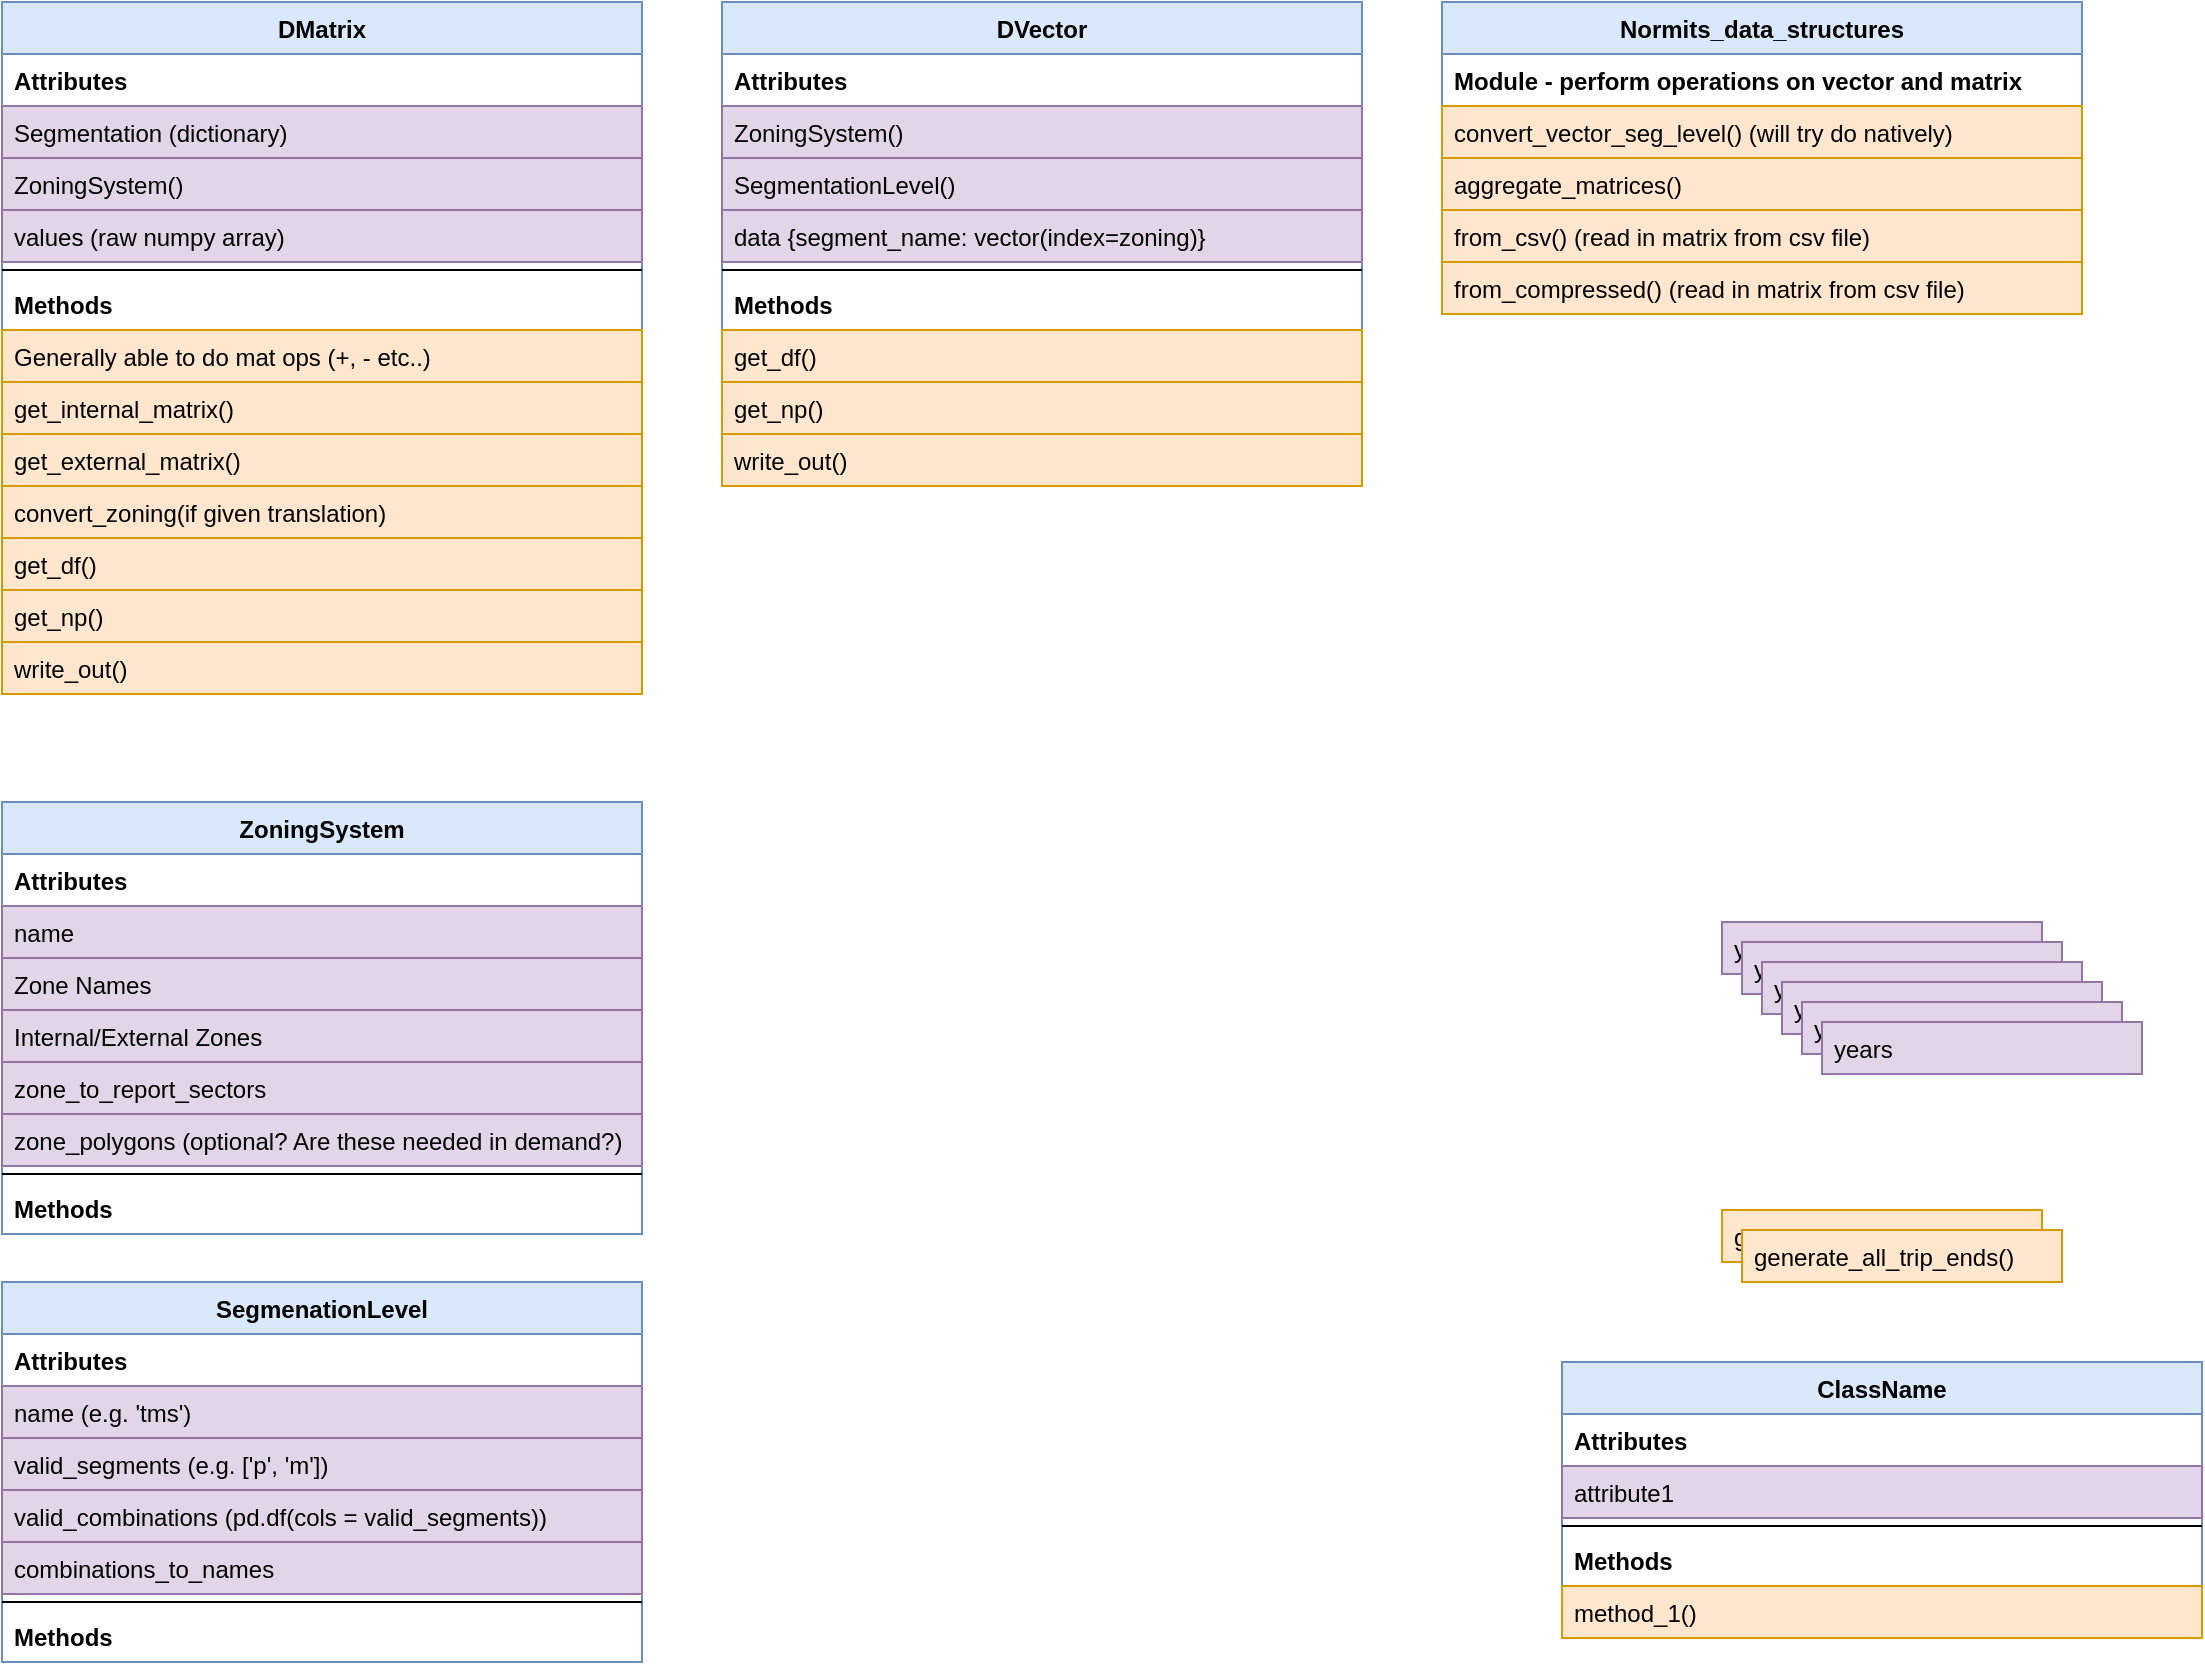 <mxfile version="14.9.6" type="device" pages="3"><diagram id="L_0U2pa3py76Em3ltqrZ" name="Class Structure"><mxGraphModel dx="358" dy="692" grid="1" gridSize="10" guides="1" tooltips="1" connect="1" arrows="1" fold="1" page="1" pageScale="1" pageWidth="827" pageHeight="1169" math="0" shadow="0"><root><mxCell id="0"/><mxCell id="1" parent="0"/><mxCell id="fY_QRwB2MOfDF3nPy9lE-1" value="DMatrix" style="swimlane;fontStyle=1;align=center;verticalAlign=top;childLayout=stackLayout;horizontal=1;startSize=26;horizontalStack=0;resizeParent=1;resizeParentMax=0;resizeLast=0;collapsible=1;marginBottom=0;fillColor=#dae8fc;strokeColor=#6c8ebf;" parent="1" vertex="1"><mxGeometry x="1360" y="80" width="320" height="346" as="geometry"/></mxCell><mxCell id="fY_QRwB2MOfDF3nPy9lE-2" value="Attributes" style="text;strokeColor=none;fillColor=none;align=left;verticalAlign=top;spacingLeft=4;spacingRight=4;overflow=hidden;rotatable=0;points=[[0,0.5],[1,0.5]];portConstraint=eastwest;fontStyle=1" parent="fY_QRwB2MOfDF3nPy9lE-1" vertex="1"><mxGeometry y="26" width="320" height="26" as="geometry"/></mxCell><mxCell id="fY_QRwB2MOfDF3nPy9lE-16" value="Segmentation (dictionary)" style="text;strokeColor=#9673a6;fillColor=#e1d5e7;align=left;verticalAlign=top;spacingLeft=4;spacingRight=4;overflow=hidden;rotatable=0;points=[[0,0.5],[1,0.5]];portConstraint=eastwest;" parent="fY_QRwB2MOfDF3nPy9lE-1" vertex="1"><mxGeometry y="52" width="320" height="26" as="geometry"/></mxCell><mxCell id="fY_QRwB2MOfDF3nPy9lE-10" value="ZoningSystem()" style="text;strokeColor=#9673a6;fillColor=#e1d5e7;align=left;verticalAlign=top;spacingLeft=4;spacingRight=4;overflow=hidden;rotatable=0;points=[[0,0.5],[1,0.5]];portConstraint=eastwest;" parent="fY_QRwB2MOfDF3nPy9lE-1" vertex="1"><mxGeometry y="78" width="320" height="26" as="geometry"/></mxCell><mxCell id="fY_QRwB2MOfDF3nPy9lE-12" value="values (raw numpy array)" style="text;strokeColor=#9673a6;fillColor=#e1d5e7;align=left;verticalAlign=top;spacingLeft=4;spacingRight=4;overflow=hidden;rotatable=0;points=[[0,0.5],[1,0.5]];portConstraint=eastwest;" parent="fY_QRwB2MOfDF3nPy9lE-1" vertex="1"><mxGeometry y="104" width="320" height="26" as="geometry"/></mxCell><mxCell id="fY_QRwB2MOfDF3nPy9lE-3" value="" style="line;strokeWidth=1;fillColor=none;align=left;verticalAlign=middle;spacingTop=-1;spacingLeft=3;spacingRight=3;rotatable=0;labelPosition=right;points=[];portConstraint=eastwest;" parent="fY_QRwB2MOfDF3nPy9lE-1" vertex="1"><mxGeometry y="130" width="320" height="8" as="geometry"/></mxCell><mxCell id="fY_QRwB2MOfDF3nPy9lE-4" value="Methods" style="text;strokeColor=none;fillColor=none;align=left;verticalAlign=top;spacingLeft=4;spacingRight=4;overflow=hidden;rotatable=0;points=[[0,0.5],[1,0.5]];portConstraint=eastwest;fontStyle=1" parent="fY_QRwB2MOfDF3nPy9lE-1" vertex="1"><mxGeometry y="138" width="320" height="26" as="geometry"/></mxCell><mxCell id="fY_QRwB2MOfDF3nPy9lE-26" value="Generally able to do mat ops (+, - etc..)" style="text;strokeColor=#d79b00;fillColor=#ffe6cc;align=left;verticalAlign=top;spacingLeft=4;spacingRight=4;overflow=hidden;rotatable=0;points=[[0,0.5],[1,0.5]];portConstraint=eastwest;" parent="fY_QRwB2MOfDF3nPy9lE-1" vertex="1"><mxGeometry y="164" width="320" height="26" as="geometry"/></mxCell><mxCell id="fY_QRwB2MOfDF3nPy9lE-27" value="get_internal_matrix()" style="text;strokeColor=#d79b00;fillColor=#ffe6cc;align=left;verticalAlign=top;spacingLeft=4;spacingRight=4;overflow=hidden;rotatable=0;points=[[0,0.5],[1,0.5]];portConstraint=eastwest;" parent="fY_QRwB2MOfDF3nPy9lE-1" vertex="1"><mxGeometry y="190" width="320" height="26" as="geometry"/></mxCell><mxCell id="fY_QRwB2MOfDF3nPy9lE-24" value="get_external_matrix()" style="text;strokeColor=#d79b00;fillColor=#ffe6cc;align=left;verticalAlign=top;spacingLeft=4;spacingRight=4;overflow=hidden;rotatable=0;points=[[0,0.5],[1,0.5]];portConstraint=eastwest;" parent="fY_QRwB2MOfDF3nPy9lE-1" vertex="1"><mxGeometry y="216" width="320" height="26" as="geometry"/></mxCell><mxCell id="fY_QRwB2MOfDF3nPy9lE-23" value="convert_zoning(if given translation)" style="text;strokeColor=#d79b00;fillColor=#ffe6cc;align=left;verticalAlign=top;spacingLeft=4;spacingRight=4;overflow=hidden;rotatable=0;points=[[0,0.5],[1,0.5]];portConstraint=eastwest;" parent="fY_QRwB2MOfDF3nPy9lE-1" vertex="1"><mxGeometry y="242" width="320" height="26" as="geometry"/></mxCell><mxCell id="fY_QRwB2MOfDF3nPy9lE-51" value="get_df()" style="text;strokeColor=#d79b00;fillColor=#ffe6cc;align=left;verticalAlign=top;spacingLeft=4;spacingRight=4;overflow=hidden;rotatable=0;points=[[0,0.5],[1,0.5]];portConstraint=eastwest;" parent="fY_QRwB2MOfDF3nPy9lE-1" vertex="1"><mxGeometry y="268" width="320" height="26" as="geometry"/></mxCell><mxCell id="fY_QRwB2MOfDF3nPy9lE-52" value="get_np()" style="text;strokeColor=#d79b00;fillColor=#ffe6cc;align=left;verticalAlign=top;spacingLeft=4;spacingRight=4;overflow=hidden;rotatable=0;points=[[0,0.5],[1,0.5]];portConstraint=eastwest;" parent="fY_QRwB2MOfDF3nPy9lE-1" vertex="1"><mxGeometry y="294" width="320" height="26" as="geometry"/></mxCell><mxCell id="fY_QRwB2MOfDF3nPy9lE-19" value="write_out()" style="text;strokeColor=#d79b00;fillColor=#ffe6cc;align=left;verticalAlign=top;spacingLeft=4;spacingRight=4;overflow=hidden;rotatable=0;points=[[0,0.5],[1,0.5]];portConstraint=eastwest;" parent="fY_QRwB2MOfDF3nPy9lE-1" vertex="1"><mxGeometry y="320" width="320" height="26" as="geometry"/></mxCell><mxCell id="fY_QRwB2MOfDF3nPy9lE-5" value="years" style="text;strokeColor=#9673a6;fillColor=#e1d5e7;align=left;verticalAlign=top;spacingLeft=4;spacingRight=4;overflow=hidden;rotatable=0;points=[[0,0.5],[1,0.5]];portConstraint=eastwest;" parent="1" vertex="1"><mxGeometry x="2220" y="540" width="160" height="26" as="geometry"/></mxCell><mxCell id="fY_QRwB2MOfDF3nPy9lE-6" value="generate_all_trip_ends()" style="text;strokeColor=#d79b00;fillColor=#ffe6cc;align=left;verticalAlign=top;spacingLeft=4;spacingRight=4;overflow=hidden;rotatable=0;points=[[0,0.5],[1,0.5]];portConstraint=eastwest;" parent="1" vertex="1"><mxGeometry x="2220" y="684" width="160" height="26" as="geometry"/></mxCell><mxCell id="fY_QRwB2MOfDF3nPy9lE-17" value="generate_all_trip_ends()" style="text;strokeColor=#d79b00;fillColor=#ffe6cc;align=left;verticalAlign=top;spacingLeft=4;spacingRight=4;overflow=hidden;rotatable=0;points=[[0,0.5],[1,0.5]];portConstraint=eastwest;" parent="1" vertex="1"><mxGeometry x="2230" y="694" width="160" height="26" as="geometry"/></mxCell><mxCell id="fY_QRwB2MOfDF3nPy9lE-28" value="DVector" style="swimlane;fontStyle=1;align=center;verticalAlign=top;childLayout=stackLayout;horizontal=1;startSize=26;horizontalStack=0;resizeParent=1;resizeParentMax=0;resizeLast=0;collapsible=1;marginBottom=0;fillColor=#dae8fc;strokeColor=#6c8ebf;" parent="1" vertex="1"><mxGeometry x="1720" y="80" width="320" height="242" as="geometry"/></mxCell><mxCell id="fY_QRwB2MOfDF3nPy9lE-29" value="Attributes" style="text;strokeColor=none;fillColor=none;align=left;verticalAlign=top;spacingLeft=4;spacingRight=4;overflow=hidden;rotatable=0;points=[[0,0.5],[1,0.5]];portConstraint=eastwest;fontStyle=1" parent="fY_QRwB2MOfDF3nPy9lE-28" vertex="1"><mxGeometry y="26" width="320" height="26" as="geometry"/></mxCell><mxCell id="fY_QRwB2MOfDF3nPy9lE-50" value="ZoningSystem()" style="text;strokeColor=#9673a6;fillColor=#e1d5e7;align=left;verticalAlign=top;spacingLeft=4;spacingRight=4;overflow=hidden;rotatable=0;points=[[0,0.5],[1,0.5]];portConstraint=eastwest;" parent="fY_QRwB2MOfDF3nPy9lE-28" vertex="1"><mxGeometry y="52" width="320" height="26" as="geometry"/></mxCell><mxCell id="fY_QRwB2MOfDF3nPy9lE-7" value="SegmentationLevel()" style="text;strokeColor=#9673a6;fillColor=#e1d5e7;align=left;verticalAlign=top;spacingLeft=4;spacingRight=4;overflow=hidden;rotatable=0;points=[[0,0.5],[1,0.5]];portConstraint=eastwest;" parent="fY_QRwB2MOfDF3nPy9lE-28" vertex="1"><mxGeometry y="78" width="320" height="26" as="geometry"/></mxCell><mxCell id="fY_QRwB2MOfDF3nPy9lE-9" value="data {segment_name: vector(index=zoning)}" style="text;strokeColor=#9673a6;fillColor=#e1d5e7;align=left;verticalAlign=top;spacingLeft=4;spacingRight=4;overflow=hidden;rotatable=0;points=[[0,0.5],[1,0.5]];portConstraint=eastwest;" parent="fY_QRwB2MOfDF3nPy9lE-28" vertex="1"><mxGeometry y="104" width="320" height="26" as="geometry"/></mxCell><mxCell id="fY_QRwB2MOfDF3nPy9lE-35" value="" style="line;strokeWidth=1;fillColor=none;align=left;verticalAlign=middle;spacingTop=-1;spacingLeft=3;spacingRight=3;rotatable=0;labelPosition=right;points=[];portConstraint=eastwest;" parent="fY_QRwB2MOfDF3nPy9lE-28" vertex="1"><mxGeometry y="130" width="320" height="8" as="geometry"/></mxCell><mxCell id="fY_QRwB2MOfDF3nPy9lE-36" value="Methods" style="text;strokeColor=none;fillColor=none;align=left;verticalAlign=top;spacingLeft=4;spacingRight=4;overflow=hidden;rotatable=0;points=[[0,0.5],[1,0.5]];portConstraint=eastwest;fontStyle=1" parent="fY_QRwB2MOfDF3nPy9lE-28" vertex="1"><mxGeometry y="138" width="320" height="26" as="geometry"/></mxCell><mxCell id="fY_QRwB2MOfDF3nPy9lE-21" value="get_df()" style="text;strokeColor=#d79b00;fillColor=#ffe6cc;align=left;verticalAlign=top;spacingLeft=4;spacingRight=4;overflow=hidden;rotatable=0;points=[[0,0.5],[1,0.5]];portConstraint=eastwest;" parent="fY_QRwB2MOfDF3nPy9lE-28" vertex="1"><mxGeometry y="164" width="320" height="26" as="geometry"/></mxCell><mxCell id="fY_QRwB2MOfDF3nPy9lE-22" value="get_np()" style="text;strokeColor=#d79b00;fillColor=#ffe6cc;align=left;verticalAlign=top;spacingLeft=4;spacingRight=4;overflow=hidden;rotatable=0;points=[[0,0.5],[1,0.5]];portConstraint=eastwest;" parent="fY_QRwB2MOfDF3nPy9lE-28" vertex="1"><mxGeometry y="190" width="320" height="26" as="geometry"/></mxCell><mxCell id="fY_QRwB2MOfDF3nPy9lE-20" value="write_out()" style="text;strokeColor=#d79b00;fillColor=#ffe6cc;align=left;verticalAlign=top;spacingLeft=4;spacingRight=4;overflow=hidden;rotatable=0;points=[[0,0.5],[1,0.5]];portConstraint=eastwest;" parent="fY_QRwB2MOfDF3nPy9lE-28" vertex="1"><mxGeometry y="216" width="320" height="26" as="geometry"/></mxCell><mxCell id="fY_QRwB2MOfDF3nPy9lE-41" value="ZoningSystem" style="swimlane;fontStyle=1;align=center;verticalAlign=top;childLayout=stackLayout;horizontal=1;startSize=26;horizontalStack=0;resizeParent=1;resizeParentMax=0;resizeLast=0;collapsible=1;marginBottom=0;fillColor=#dae8fc;strokeColor=#6c8ebf;" parent="1" vertex="1"><mxGeometry x="1360" y="480" width="320" height="216" as="geometry"/></mxCell><mxCell id="fY_QRwB2MOfDF3nPy9lE-42" value="Attributes" style="text;strokeColor=none;fillColor=none;align=left;verticalAlign=top;spacingLeft=4;spacingRight=4;overflow=hidden;rotatable=0;points=[[0,0.5],[1,0.5]];portConstraint=eastwest;fontStyle=1" parent="fY_QRwB2MOfDF3nPy9lE-41" vertex="1"><mxGeometry y="26" width="320" height="26" as="geometry"/></mxCell><mxCell id="fY_QRwB2MOfDF3nPy9lE-43" value="name" style="text;strokeColor=#9673a6;fillColor=#e1d5e7;align=left;verticalAlign=top;spacingLeft=4;spacingRight=4;overflow=hidden;rotatable=0;points=[[0,0.5],[1,0.5]];portConstraint=eastwest;" parent="fY_QRwB2MOfDF3nPy9lE-41" vertex="1"><mxGeometry y="52" width="320" height="26" as="geometry"/></mxCell><mxCell id="fY_QRwB2MOfDF3nPy9lE-44" value="Zone Names" style="text;strokeColor=#9673a6;fillColor=#e1d5e7;align=left;verticalAlign=top;spacingLeft=4;spacingRight=4;overflow=hidden;rotatable=0;points=[[0,0.5],[1,0.5]];portConstraint=eastwest;" parent="fY_QRwB2MOfDF3nPy9lE-41" vertex="1"><mxGeometry y="78" width="320" height="26" as="geometry"/></mxCell><mxCell id="fY_QRwB2MOfDF3nPy9lE-45" value="Internal/External Zones" style="text;strokeColor=#9673a6;fillColor=#e1d5e7;align=left;verticalAlign=top;spacingLeft=4;spacingRight=4;overflow=hidden;rotatable=0;points=[[0,0.5],[1,0.5]];portConstraint=eastwest;" parent="fY_QRwB2MOfDF3nPy9lE-41" vertex="1"><mxGeometry y="104" width="320" height="26" as="geometry"/></mxCell><mxCell id="fY_QRwB2MOfDF3nPy9lE-11" value="zone_to_report_sectors" style="text;strokeColor=#9673a6;fillColor=#e1d5e7;align=left;verticalAlign=top;spacingLeft=4;spacingRight=4;overflow=hidden;rotatable=0;points=[[0,0.5],[1,0.5]];portConstraint=eastwest;" parent="fY_QRwB2MOfDF3nPy9lE-41" vertex="1"><mxGeometry y="130" width="320" height="26" as="geometry"/></mxCell><mxCell id="fY_QRwB2MOfDF3nPy9lE-66" value="zone_polygons (optional? Are these needed in demand?)" style="text;strokeColor=#9673a6;fillColor=#e1d5e7;align=left;verticalAlign=top;spacingLeft=4;spacingRight=4;overflow=hidden;rotatable=0;points=[[0,0.5],[1,0.5]];portConstraint=eastwest;" parent="fY_QRwB2MOfDF3nPy9lE-41" vertex="1"><mxGeometry y="156" width="320" height="26" as="geometry"/></mxCell><mxCell id="fY_QRwB2MOfDF3nPy9lE-46" value="" style="line;strokeWidth=1;fillColor=none;align=left;verticalAlign=middle;spacingTop=-1;spacingLeft=3;spacingRight=3;rotatable=0;labelPosition=right;points=[];portConstraint=eastwest;" parent="fY_QRwB2MOfDF3nPy9lE-41" vertex="1"><mxGeometry y="182" width="320" height="8" as="geometry"/></mxCell><mxCell id="fY_QRwB2MOfDF3nPy9lE-47" value="Methods" style="text;strokeColor=none;fillColor=none;align=left;verticalAlign=top;spacingLeft=4;spacingRight=4;overflow=hidden;rotatable=0;points=[[0,0.5],[1,0.5]];portConstraint=eastwest;fontStyle=1" parent="fY_QRwB2MOfDF3nPy9lE-41" vertex="1"><mxGeometry y="190" width="320" height="26" as="geometry"/></mxCell><mxCell id="fY_QRwB2MOfDF3nPy9lE-53" value="SegmenationLevel" style="swimlane;fontStyle=1;align=center;verticalAlign=top;childLayout=stackLayout;horizontal=1;startSize=26;horizontalStack=0;resizeParent=1;resizeParentMax=0;resizeLast=0;collapsible=1;marginBottom=0;fillColor=#dae8fc;strokeColor=#6c8ebf;" parent="1" vertex="1"><mxGeometry x="1360" y="720" width="320" height="190" as="geometry"/></mxCell><mxCell id="fY_QRwB2MOfDF3nPy9lE-54" value="Attributes" style="text;strokeColor=none;fillColor=none;align=left;verticalAlign=top;spacingLeft=4;spacingRight=4;overflow=hidden;rotatable=0;points=[[0,0.5],[1,0.5]];portConstraint=eastwest;fontStyle=1" parent="fY_QRwB2MOfDF3nPy9lE-53" vertex="1"><mxGeometry y="26" width="320" height="26" as="geometry"/></mxCell><mxCell id="fY_QRwB2MOfDF3nPy9lE-55" value="name (e.g. 'tms')" style="text;strokeColor=#9673a6;fillColor=#e1d5e7;align=left;verticalAlign=top;spacingLeft=4;spacingRight=4;overflow=hidden;rotatable=0;points=[[0,0.5],[1,0.5]];portConstraint=eastwest;" parent="fY_QRwB2MOfDF3nPy9lE-53" vertex="1"><mxGeometry y="52" width="320" height="26" as="geometry"/></mxCell><mxCell id="fY_QRwB2MOfDF3nPy9lE-56" value="valid_segments (e.g. ['p', 'm'])" style="text;strokeColor=#9673a6;fillColor=#e1d5e7;align=left;verticalAlign=top;spacingLeft=4;spacingRight=4;overflow=hidden;rotatable=0;points=[[0,0.5],[1,0.5]];portConstraint=eastwest;" parent="fY_QRwB2MOfDF3nPy9lE-53" vertex="1"><mxGeometry y="78" width="320" height="26" as="geometry"/></mxCell><mxCell id="fY_QRwB2MOfDF3nPy9lE-57" value="valid_combinations (pd.df(cols = valid_segments))" style="text;strokeColor=#9673a6;fillColor=#e1d5e7;align=left;verticalAlign=top;spacingLeft=4;spacingRight=4;overflow=hidden;rotatable=0;points=[[0,0.5],[1,0.5]];portConstraint=eastwest;" parent="fY_QRwB2MOfDF3nPy9lE-53" vertex="1"><mxGeometry y="104" width="320" height="26" as="geometry"/></mxCell><mxCell id="fY_QRwB2MOfDF3nPy9lE-8" value="combinations_to_names" style="text;strokeColor=#9673a6;fillColor=#e1d5e7;align=left;verticalAlign=top;spacingLeft=4;spacingRight=4;overflow=hidden;rotatable=0;points=[[0,0.5],[1,0.5]];portConstraint=eastwest;" parent="fY_QRwB2MOfDF3nPy9lE-53" vertex="1"><mxGeometry y="130" width="320" height="26" as="geometry"/></mxCell><mxCell id="fY_QRwB2MOfDF3nPy9lE-59" value="" style="line;strokeWidth=1;fillColor=none;align=left;verticalAlign=middle;spacingTop=-1;spacingLeft=3;spacingRight=3;rotatable=0;labelPosition=right;points=[];portConstraint=eastwest;" parent="fY_QRwB2MOfDF3nPy9lE-53" vertex="1"><mxGeometry y="156" width="320" height="8" as="geometry"/></mxCell><mxCell id="fY_QRwB2MOfDF3nPy9lE-60" value="Methods" style="text;strokeColor=none;fillColor=none;align=left;verticalAlign=top;spacingLeft=4;spacingRight=4;overflow=hidden;rotatable=0;points=[[0,0.5],[1,0.5]];portConstraint=eastwest;fontStyle=1" parent="fY_QRwB2MOfDF3nPy9lE-53" vertex="1"><mxGeometry y="164" width="320" height="26" as="geometry"/></mxCell><mxCell id="fY_QRwB2MOfDF3nPy9lE-61" value="years" style="text;strokeColor=#9673a6;fillColor=#e1d5e7;align=left;verticalAlign=top;spacingLeft=4;spacingRight=4;overflow=hidden;rotatable=0;points=[[0,0.5],[1,0.5]];portConstraint=eastwest;" parent="1" vertex="1"><mxGeometry x="2230" y="550" width="160" height="26" as="geometry"/></mxCell><mxCell id="fY_QRwB2MOfDF3nPy9lE-62" value="years" style="text;strokeColor=#9673a6;fillColor=#e1d5e7;align=left;verticalAlign=top;spacingLeft=4;spacingRight=4;overflow=hidden;rotatable=0;points=[[0,0.5],[1,0.5]];portConstraint=eastwest;" parent="1" vertex="1"><mxGeometry x="2240" y="560" width="160" height="26" as="geometry"/></mxCell><mxCell id="fY_QRwB2MOfDF3nPy9lE-63" value="years" style="text;strokeColor=#9673a6;fillColor=#e1d5e7;align=left;verticalAlign=top;spacingLeft=4;spacingRight=4;overflow=hidden;rotatable=0;points=[[0,0.5],[1,0.5]];portConstraint=eastwest;" parent="1" vertex="1"><mxGeometry x="2250" y="570" width="160" height="26" as="geometry"/></mxCell><mxCell id="fY_QRwB2MOfDF3nPy9lE-64" value="years" style="text;strokeColor=#9673a6;fillColor=#e1d5e7;align=left;verticalAlign=top;spacingLeft=4;spacingRight=4;overflow=hidden;rotatable=0;points=[[0,0.5],[1,0.5]];portConstraint=eastwest;" parent="1" vertex="1"><mxGeometry x="2260" y="580" width="160" height="26" as="geometry"/></mxCell><mxCell id="fY_QRwB2MOfDF3nPy9lE-65" value="years" style="text;strokeColor=#9673a6;fillColor=#e1d5e7;align=left;verticalAlign=top;spacingLeft=4;spacingRight=4;overflow=hidden;rotatable=0;points=[[0,0.5],[1,0.5]];portConstraint=eastwest;" parent="1" vertex="1"><mxGeometry x="2270" y="590" width="160" height="26" as="geometry"/></mxCell><mxCell id="-Q3G8bR8rW0BImXrxafF-1" value="Normits_data_structures" style="swimlane;fontStyle=1;childLayout=stackLayout;horizontal=1;startSize=26;fillColor=#dae8fc;horizontalStack=0;resizeParent=1;resizeParentMax=0;resizeLast=0;collapsible=1;marginBottom=0;strokeColor=#6c8ebf;" parent="1" vertex="1"><mxGeometry x="2080" y="80" width="320" height="156" as="geometry"/></mxCell><mxCell id="-Q3G8bR8rW0BImXrxafF-2" value="Module - perform operations on vector and matrix" style="text;align=left;verticalAlign=top;spacingLeft=4;spacingRight=4;overflow=hidden;rotatable=0;points=[[0,0.5],[1,0.5]];portConstraint=eastwest;fontStyle=1" parent="-Q3G8bR8rW0BImXrxafF-1" vertex="1"><mxGeometry y="26" width="320" height="26" as="geometry"/></mxCell><mxCell id="-Q3G8bR8rW0BImXrxafF-3" value="convert_vector_seg_level() (will try do natively)" style="text;strokeColor=#d79b00;fillColor=#ffe6cc;align=left;verticalAlign=top;spacingLeft=4;spacingRight=4;overflow=hidden;rotatable=0;points=[[0,0.5],[1,0.5]];portConstraint=eastwest;" parent="-Q3G8bR8rW0BImXrxafF-1" vertex="1"><mxGeometry y="52" width="320" height="26" as="geometry"/></mxCell><mxCell id="-Q3G8bR8rW0BImXrxafF-4" value="aggregate_matrices()" style="text;strokeColor=#d79b00;fillColor=#ffe6cc;align=left;verticalAlign=top;spacingLeft=4;spacingRight=4;overflow=hidden;rotatable=0;points=[[0,0.5],[1,0.5]];portConstraint=eastwest;" parent="-Q3G8bR8rW0BImXrxafF-1" vertex="1"><mxGeometry y="78" width="320" height="26" as="geometry"/></mxCell><mxCell id="fY_QRwB2MOfDF3nPy9lE-18" value="from_csv() (read in matrix from csv file)" style="text;strokeColor=#d79b00;fillColor=#ffe6cc;align=left;verticalAlign=top;spacingLeft=4;spacingRight=4;overflow=hidden;rotatable=0;points=[[0,0.5],[1,0.5]];portConstraint=eastwest;" parent="-Q3G8bR8rW0BImXrxafF-1" vertex="1"><mxGeometry y="104" width="320" height="26" as="geometry"/></mxCell><mxCell id="-Q3G8bR8rW0BImXrxafF-5" value="from_compressed() (read in matrix from csv file)" style="text;strokeColor=#d79b00;fillColor=#ffe6cc;align=left;verticalAlign=top;spacingLeft=4;spacingRight=4;overflow=hidden;rotatable=0;points=[[0,0.5],[1,0.5]];portConstraint=eastwest;" parent="-Q3G8bR8rW0BImXrxafF-1" vertex="1"><mxGeometry y="130" width="320" height="26" as="geometry"/></mxCell><mxCell id="e5g5eJvh916XiP8cVP8a-8" value="ClassName" style="swimlane;fontStyle=1;align=center;verticalAlign=top;childLayout=stackLayout;horizontal=1;startSize=26;horizontalStack=0;resizeParent=1;resizeParentMax=0;resizeLast=0;collapsible=1;marginBottom=0;fillColor=#dae8fc;strokeColor=#6c8ebf;" parent="1" vertex="1"><mxGeometry x="2140" y="760" width="320" height="138" as="geometry"/></mxCell><mxCell id="e5g5eJvh916XiP8cVP8a-9" value="Attributes" style="text;strokeColor=none;fillColor=none;align=left;verticalAlign=top;spacingLeft=4;spacingRight=4;overflow=hidden;rotatable=0;points=[[0,0.5],[1,0.5]];portConstraint=eastwest;fontStyle=1" parent="e5g5eJvh916XiP8cVP8a-8" vertex="1"><mxGeometry y="26" width="320" height="26" as="geometry"/></mxCell><mxCell id="e5g5eJvh916XiP8cVP8a-10" value="attribute1" style="text;strokeColor=#9673a6;fillColor=#e1d5e7;align=left;verticalAlign=top;spacingLeft=4;spacingRight=4;overflow=hidden;rotatable=0;points=[[0,0.5],[1,0.5]];portConstraint=eastwest;" parent="e5g5eJvh916XiP8cVP8a-8" vertex="1"><mxGeometry y="52" width="320" height="26" as="geometry"/></mxCell><mxCell id="e5g5eJvh916XiP8cVP8a-13" value="" style="line;strokeWidth=1;fillColor=none;align=left;verticalAlign=middle;spacingTop=-1;spacingLeft=3;spacingRight=3;rotatable=0;labelPosition=right;points=[];portConstraint=eastwest;" parent="e5g5eJvh916XiP8cVP8a-8" vertex="1"><mxGeometry y="78" width="320" height="8" as="geometry"/></mxCell><mxCell id="e5g5eJvh916XiP8cVP8a-14" value="Methods" style="text;strokeColor=none;fillColor=none;align=left;verticalAlign=top;spacingLeft=4;spacingRight=4;overflow=hidden;rotatable=0;points=[[0,0.5],[1,0.5]];portConstraint=eastwest;fontStyle=1" parent="e5g5eJvh916XiP8cVP8a-8" vertex="1"><mxGeometry y="86" width="320" height="26" as="geometry"/></mxCell><mxCell id="e5g5eJvh916XiP8cVP8a-17" value="method_1()" style="text;strokeColor=#d79b00;fillColor=#ffe6cc;align=left;verticalAlign=top;spacingLeft=4;spacingRight=4;overflow=hidden;rotatable=0;points=[[0,0.5],[1,0.5]];portConstraint=eastwest;" parent="e5g5eJvh916XiP8cVP8a-8" vertex="1"><mxGeometry y="112" width="320" height="26" as="geometry"/></mxCell></root></mxGraphModel></diagram><diagram id="yar_2KTpfPAsXwddSZd7" name="Inheritence"><mxGraphModel dx="1422" dy="830" grid="1" gridSize="10" guides="1" tooltips="1" connect="1" arrows="1" fold="1" page="1" pageScale="1" pageWidth="827" pageHeight="1169" math="0" shadow="0"><root><mxCell id="h6tHeUKRKIGG5-zEhtek-0"/><mxCell id="h6tHeUKRKIGG5-zEhtek-1" parent="h6tHeUKRKIGG5-zEhtek-0"/><mxCell id="lobzpWmTcVuLX-uulL3K-0" value="NorMITs Array" style="rounded=0;whiteSpace=wrap;html=1;" parent="h6tHeUKRKIGG5-zEhtek-1" vertex="1"><mxGeometry x="120" y="400" width="510" height="30" as="geometry"/></mxCell><mxCell id="lobzpWmTcVuLX-uulL3K-1" value="NorMITs Vector" style="rounded=0;whiteSpace=wrap;html=1;" parent="h6tHeUKRKIGG5-zEhtek-1" vertex="1"><mxGeometry x="120" y="360" width="250" height="30" as="geometry"/></mxCell><mxCell id="lobzpWmTcVuLX-uulL3K-2" value="NorMITs Matrix" style="rounded=0;whiteSpace=wrap;html=1;" parent="h6tHeUKRKIGG5-zEhtek-1" vertex="1"><mxGeometry x="380" y="360" width="250" height="30" as="geometry"/></mxCell><mxCell id="lobzpWmTcVuLX-uulL3K-8" value="" style="endArrow=classic;html=1;" parent="h6tHeUKRKIGG5-zEhtek-1" edge="1"><mxGeometry width="50" height="50" relative="1" as="geometry"><mxPoint x="650" y="430" as="sourcePoint"/><mxPoint x="650" y="360" as="targetPoint"/></mxGeometry></mxCell><mxCell id="lobzpWmTcVuLX-uulL3K-9" value="Inherits" style="text;html=1;strokeColor=none;fillColor=none;align=center;verticalAlign=middle;whiteSpace=wrap;rounded=0;" parent="h6tHeUKRKIGG5-zEhtek-1" vertex="1"><mxGeometry x="660" y="380" width="60" height="30" as="geometry"/></mxCell><mxCell id="lobzpWmTcVuLX-uulL3K-17" value="P/A Vectors" style="rounded=0;whiteSpace=wrap;html=1;strokeColor=none;fillColor=none;fontSize=10;" parent="h6tHeUKRKIGG5-zEhtek-1" vertex="1"><mxGeometry x="120" y="290" width="250" height="30" as="geometry"/></mxCell><mxCell id="lobzpWmTcVuLX-uulL3K-19" value="" style="endArrow=none;dashed=1;html=1;fontSize=10;exitX=0.5;exitY=0;exitDx=0;exitDy=0;entryX=0.5;entryY=1;entryDx=0;entryDy=0;" parent="h6tHeUKRKIGG5-zEhtek-1" source="lobzpWmTcVuLX-uulL3K-1" target="lobzpWmTcVuLX-uulL3K-17" edge="1"><mxGeometry width="50" height="50" relative="1" as="geometry"><mxPoint x="410" y="340" as="sourcePoint"/><mxPoint x="460" y="290" as="targetPoint"/></mxGeometry></mxCell><mxCell id="lobzpWmTcVuLX-uulL3K-20" value="PA / OD Matrices" style="rounded=0;whiteSpace=wrap;html=1;strokeColor=none;fillColor=none;fontSize=10;" parent="h6tHeUKRKIGG5-zEhtek-1" vertex="1"><mxGeometry x="380" y="290" width="250" height="30" as="geometry"/></mxCell><mxCell id="lobzpWmTcVuLX-uulL3K-21" value="" style="endArrow=none;dashed=1;html=1;fontSize=10;exitX=0.5;exitY=0;exitDx=0;exitDy=0;entryX=0.5;entryY=1;entryDx=0;entryDy=0;" parent="h6tHeUKRKIGG5-zEhtek-1" edge="1"><mxGeometry width="50" height="50" relative="1" as="geometry"><mxPoint x="504.66" y="360" as="sourcePoint"/><mxPoint x="504.66" y="320" as="targetPoint"/></mxGeometry></mxCell></root></mxGraphModel></diagram><diagram name="(old) Class Structure" id="ro8L4rucvszXfq0d_TsU"><mxGraphModel dx="2249" dy="830" grid="1" gridSize="10" guides="1" tooltips="1" connect="1" arrows="1" fold="1" page="1" pageScale="1" pageWidth="827" pageHeight="1169" math="0" shadow="0"><root><mxCell id="MER2tRHybL5sm-k-57OJ-0"/><mxCell id="MER2tRHybL5sm-k-57OJ-1" parent="MER2tRHybL5sm-k-57OJ-0"/><mxCell id="MER2tRHybL5sm-k-57OJ-2" style="edgeStyle=orthogonalEdgeStyle;rounded=0;orthogonalLoop=1;jettySize=auto;html=1;exitX=1;exitY=0.75;exitDx=0;exitDy=0;" parent="MER2tRHybL5sm-k-57OJ-1" source="MER2tRHybL5sm-k-57OJ-4" target="MER2tRHybL5sm-k-57OJ-10" edge="1"><mxGeometry relative="1" as="geometry"/></mxCell><mxCell id="MER2tRHybL5sm-k-57OJ-3" style="edgeStyle=orthogonalEdgeStyle;rounded=0;orthogonalLoop=1;jettySize=auto;html=1;exitX=1;exitY=0.25;exitDx=0;exitDy=0;" parent="MER2tRHybL5sm-k-57OJ-1" source="MER2tRHybL5sm-k-57OJ-4" target="MER2tRHybL5sm-k-57OJ-67" edge="1"><mxGeometry relative="1" as="geometry"/></mxCell><mxCell id="MER2tRHybL5sm-k-57OJ-4" value="" style="rounded=0;whiteSpace=wrap;html=1;fillColor=none;" parent="MER2tRHybL5sm-k-57OJ-1" vertex="1"><mxGeometry x="-80" y="55" width="980" height="745" as="geometry"/></mxCell><mxCell id="MER2tRHybL5sm-k-57OJ-5" value="" style="rounded=0;whiteSpace=wrap;html=1;" parent="MER2tRHybL5sm-k-57OJ-1" vertex="1"><mxGeometry x="-30" y="115" width="870" height="455" as="geometry"/></mxCell><mxCell id="MER2tRHybL5sm-k-57OJ-6" value="Attributes" style="rounded=1;whiteSpace=wrap;html=1;fillColor=#d5e8d4;strokeColor=#82b366;" parent="MER2tRHybL5sm-k-57OJ-1" vertex="1"><mxGeometry x="260" y="130" width="140" height="30" as="geometry"/></mxCell><mxCell id="MER2tRHybL5sm-k-57OJ-7" style="edgeStyle=orthogonalEdgeStyle;rounded=0;orthogonalLoop=1;jettySize=auto;html=1;exitX=0.75;exitY=1;exitDx=0;exitDy=0;entryX=0.5;entryY=0;entryDx=0;entryDy=0;" parent="MER2tRHybL5sm-k-57OJ-1" source="MER2tRHybL5sm-k-57OJ-26" target="MER2tRHybL5sm-k-57OJ-44" edge="1"><mxGeometry relative="1" as="geometry"/></mxCell><mxCell id="MER2tRHybL5sm-k-57OJ-8" value="" style="group" parent="MER2tRHybL5sm-k-57OJ-1" vertex="1" connectable="0"><mxGeometry x="950" y="530" width="285" height="450" as="geometry"/></mxCell><mxCell id="MER2tRHybL5sm-k-57OJ-9" value="" style="group;fillColor=none;" parent="MER2tRHybL5sm-k-57OJ-8" vertex="1" connectable="0"><mxGeometry x="-12" width="285" height="450" as="geometry"/></mxCell><mxCell id="MER2tRHybL5sm-k-57OJ-10" value="" style="rounded=0;whiteSpace=wrap;html=1;fillColor=none;" parent="MER2tRHybL5sm-k-57OJ-9" vertex="1"><mxGeometry width="285" height="450" as="geometry"/></mxCell><mxCell id="MER2tRHybL5sm-k-57OJ-11" value="NorMITs Matrix&lt;br&gt;numpy ndarray, nmd" style="rounded=1;whiteSpace=wrap;html=1;fillColor=#d5e8d4;strokeColor=#82b366;" parent="MER2tRHybL5sm-k-57OJ-9" vertex="1"><mxGeometry x="72.5" y="10" width="140" height="30" as="geometry"/></mxCell><mxCell id="MER2tRHybL5sm-k-57OJ-12" value="" style="rounded=0;whiteSpace=wrap;html=1;" parent="MER2tRHybL5sm-k-57OJ-9" vertex="1"><mxGeometry x="28.75" y="70" width="210" height="140" as="geometry"/></mxCell><mxCell id="MER2tRHybL5sm-k-57OJ-13" value="Attributes" style="rounded=1;whiteSpace=wrap;html=1;fillColor=#fff2cc;strokeColor=#d6b656;" parent="MER2tRHybL5sm-k-57OJ-9" vertex="1"><mxGeometry x="93.75" y="80" width="70" height="30" as="geometry"/></mxCell><mxCell id="MER2tRHybL5sm-k-57OJ-14" value="" style="rounded=0;whiteSpace=wrap;html=1;" parent="MER2tRHybL5sm-k-57OJ-9" vertex="1"><mxGeometry x="28.75" y="240" width="210" height="140" as="geometry"/></mxCell><mxCell id="MER2tRHybL5sm-k-57OJ-15" value="Methods" style="rounded=1;whiteSpace=wrap;html=1;fillColor=#fff2cc;strokeColor=#d6b656;" parent="MER2tRHybL5sm-k-57OJ-9" vertex="1"><mxGeometry x="88.75" y="250" width="70" height="30" as="geometry"/></mxCell><mxCell id="MER2tRHybL5sm-k-57OJ-16" value="Super" style="rounded=0;whiteSpace=wrap;html=1;fillColor=#dae8fc;strokeColor=#6c8ebf;" parent="MER2tRHybL5sm-k-57OJ-9" vertex="1"><mxGeometry x="96.25" y="120" width="65" height="20" as="geometry"/></mxCell><mxCell id="MER2tRHybL5sm-k-57OJ-17" value="Super" style="rounded=0;whiteSpace=wrap;html=1;fillColor=#dae8fc;strokeColor=#6c8ebf;" parent="MER2tRHybL5sm-k-57OJ-9" vertex="1"><mxGeometry x="91.25" y="290" width="65" height="20" as="geometry"/></mxCell><mxCell id="MER2tRHybL5sm-k-57OJ-18" value="" style="group" parent="MER2tRHybL5sm-k-57OJ-1" vertex="1" connectable="0"><mxGeometry x="20" y="170" width="210" height="200" as="geometry"/></mxCell><mxCell id="MER2tRHybL5sm-k-57OJ-19" value="" style="rounded=0;whiteSpace=wrap;html=1;" parent="MER2tRHybL5sm-k-57OJ-18" vertex="1"><mxGeometry width="210" height="200" as="geometry"/></mxCell><mxCell id="MER2tRHybL5sm-k-57OJ-20" value="Model Zoning" style="rounded=1;whiteSpace=wrap;html=1;fillColor=#fff2cc;strokeColor=#d6b656;" parent="MER2tRHybL5sm-k-57OJ-18" vertex="1"><mxGeometry x="65" y="13.571" width="80" height="54.286" as="geometry"/></mxCell><mxCell id="MER2tRHybL5sm-k-57OJ-21" value="internal / external zones" style="rounded=0;whiteSpace=wrap;html=1;fillColor=#dae8fc;strokeColor=#6c8ebf;" parent="MER2tRHybL5sm-k-57OJ-18" vertex="1"><mxGeometry x="10" y="95" width="70" height="45" as="geometry"/></mxCell><mxCell id="MER2tRHybL5sm-k-57OJ-22" value="zone names" style="rounded=0;whiteSpace=wrap;html=1;fillColor=#dae8fc;strokeColor=#6c8ebf;" parent="MER2tRHybL5sm-k-57OJ-18" vertex="1"><mxGeometry x="90" y="95" width="40" height="45" as="geometry"/></mxCell><mxCell id="MER2tRHybL5sm-k-57OJ-23" value="zone polygons" style="rounded=0;whiteSpace=wrap;html=1;fillColor=#dae8fc;strokeColor=#6c8ebf;" parent="MER2tRHybL5sm-k-57OJ-18" vertex="1"><mxGeometry x="140" y="95" width="60" height="45" as="geometry"/></mxCell><mxCell id="MER2tRHybL5sm-k-57OJ-24" value="zones to report sectors" style="rounded=0;whiteSpace=wrap;html=1;fillColor=#dae8fc;strokeColor=#6c8ebf;" parent="MER2tRHybL5sm-k-57OJ-18" vertex="1"><mxGeometry x="10" y="150" width="70" height="40" as="geometry"/></mxCell><mxCell id="MER2tRHybL5sm-k-57OJ-25" value="" style="group;fillColor=#dae8fc;strokeColor=#6c8ebf;" parent="MER2tRHybL5sm-k-57OJ-1" vertex="1" connectable="0"><mxGeometry x="239" y="170" width="350" height="180" as="geometry"/></mxCell><mxCell id="MER2tRHybL5sm-k-57OJ-26" value="" style="rounded=0;whiteSpace=wrap;html=1;" parent="MER2tRHybL5sm-k-57OJ-25" vertex="1"><mxGeometry width="350" height="180" as="geometry"/></mxCell><mxCell id="MER2tRHybL5sm-k-57OJ-27" value="Segmentation" style="rounded=1;whiteSpace=wrap;html=1;fillColor=#fff2cc;strokeColor=#d6b656;" parent="MER2tRHybL5sm-k-57OJ-25" vertex="1"><mxGeometry x="90.152" y="12.143" width="84.848" height="48.571" as="geometry"/></mxCell><mxCell id="MER2tRHybL5sm-k-57OJ-28" value="normalisation lookups" style="rounded=0;whiteSpace=wrap;html=1;fillColor=#dae8fc;strokeColor=#6c8ebf;" parent="MER2tRHybL5sm-k-57OJ-25" vertex="1"><mxGeometry x="169.19" y="67.5" width="80" height="45" as="geometry"/></mxCell><mxCell id="MER2tRHybL5sm-k-57OJ-29" value="segments" style="rounded=0;whiteSpace=wrap;html=1;fillColor=#dae8fc;strokeColor=#6c8ebf;" parent="MER2tRHybL5sm-k-57OJ-25" vertex="1"><mxGeometry x="9.8" y="67.5" width="59.39" height="45" as="geometry"/></mxCell><mxCell id="MER2tRHybL5sm-k-57OJ-30" value="permissible values" style="rounded=0;whiteSpace=wrap;html=1;fillColor=#dae8fc;strokeColor=#6c8ebf;" parent="MER2tRHybL5sm-k-57OJ-25" vertex="1"><mxGeometry x="80.86" y="67.5" width="78.33" height="45" as="geometry"/></mxCell><mxCell id="MER2tRHybL5sm-k-57OJ-31" value="gm calibration data" style="rounded=0;whiteSpace=wrap;html=1;fillColor=#dae8fc;strokeColor=#6c8ebf;" parent="MER2tRHybL5sm-k-57OJ-25" vertex="1"><mxGeometry x="253.73" y="67.5" width="85.46" height="45" as="geometry"/></mxCell><mxCell id="MER2tRHybL5sm-k-57OJ-32" value="year" style="rounded=0;whiteSpace=wrap;html=1;fillColor=#dae8fc;strokeColor=#6c8ebf;" parent="MER2tRHybL5sm-k-57OJ-25" vertex="1"><mxGeometry x="9.8" y="120" width="78.33" height="45" as="geometry"/></mxCell><mxCell id="MER2tRHybL5sm-k-57OJ-33" value="" style="group;fillColor=#fff2cc;strokeColor=#d6b656;" parent="MER2tRHybL5sm-k-57OJ-1" vertex="1" connectable="0"><mxGeometry x="600" y="190" width="210" height="140" as="geometry"/></mxCell><mxCell id="MER2tRHybL5sm-k-57OJ-34" value="" style="rounded=0;whiteSpace=wrap;html=1;" parent="MER2tRHybL5sm-k-57OJ-33" vertex="1"><mxGeometry width="210" height="140" as="geometry"/></mxCell><mxCell id="MER2tRHybL5sm-k-57OJ-35" value="Aggregations" style="rounded=1;whiteSpace=wrap;html=1;fillColor=#fff2cc;strokeColor=#d6b656;" parent="MER2tRHybL5sm-k-57OJ-33" vertex="1"><mxGeometry x="60" y="10" width="90" height="40" as="geometry"/></mxCell><mxCell id="MER2tRHybL5sm-k-57OJ-36" value="segment to output groups" style="rounded=0;whiteSpace=wrap;html=1;fillColor=#dae8fc;strokeColor=#6c8ebf;" parent="MER2tRHybL5sm-k-57OJ-33" vertex="1"><mxGeometry x="10" y="70" width="80" height="50" as="geometry"/></mxCell><mxCell id="MER2tRHybL5sm-k-57OJ-37" value="" style="group" parent="MER2tRHybL5sm-k-57OJ-1" vertex="1" connectable="0"><mxGeometry x="80" y="420" width="210" height="130" as="geometry"/></mxCell><mxCell id="MER2tRHybL5sm-k-57OJ-38" value="" style="rounded=0;whiteSpace=wrap;html=1;" parent="MER2tRHybL5sm-k-57OJ-37" vertex="1"><mxGeometry width="210" height="130" as="geometry"/></mxCell><mxCell id="MER2tRHybL5sm-k-57OJ-39" value="Supply" style="rounded=1;whiteSpace=wrap;html=1;fillColor=#fff2cc;strokeColor=#d6b656;" parent="MER2tRHybL5sm-k-57OJ-37" vertex="1"><mxGeometry x="62.5" y="9.286" width="77.5" height="27.857" as="geometry"/></mxCell><mxCell id="MER2tRHybL5sm-k-57OJ-40" value="distance" style="rounded=0;whiteSpace=wrap;html=1;fillColor=#dae8fc;strokeColor=#6c8ebf;" parent="MER2tRHybL5sm-k-57OJ-37" vertex="1"><mxGeometry x="20" y="55.714" width="70" height="37.143" as="geometry"/></mxCell><mxCell id="MER2tRHybL5sm-k-57OJ-41" value="cost components" style="rounded=0;whiteSpace=wrap;html=1;fillColor=#dae8fc;strokeColor=#6c8ebf;" parent="MER2tRHybL5sm-k-57OJ-37" vertex="1"><mxGeometry x="110" y="55.714" width="70" height="37.143" as="geometry"/></mxCell><mxCell id="MER2tRHybL5sm-k-57OJ-42" style="edgeStyle=orthogonalEdgeStyle;rounded=0;orthogonalLoop=1;jettySize=auto;html=1;exitX=0.5;exitY=1;exitDx=0;exitDy=0;entryX=0;entryY=0;entryDx=0;entryDy=0;" parent="MER2tRHybL5sm-k-57OJ-1" source="MER2tRHybL5sm-k-57OJ-19" target="MER2tRHybL5sm-k-57OJ-44" edge="1"><mxGeometry relative="1" as="geometry"/></mxCell><mxCell id="MER2tRHybL5sm-k-57OJ-43" value="" style="group;fillColor=#fff2cc;strokeColor=#d6b656;" parent="MER2tRHybL5sm-k-57OJ-1" vertex="1" connectable="0"><mxGeometry x="445" y="410" width="240" height="140" as="geometry"/></mxCell><mxCell id="MER2tRHybL5sm-k-57OJ-44" value="" style="rounded=0;whiteSpace=wrap;html=1;" parent="MER2tRHybL5sm-k-57OJ-43" vertex="1"><mxGeometry width="240" height="140" as="geometry"/></mxCell><mxCell id="MER2tRHybL5sm-k-57OJ-45" value="Demand" style="rounded=1;whiteSpace=wrap;html=1;fillColor=#fff2cc;strokeColor=#d6b656;" parent="MER2tRHybL5sm-k-57OJ-43" vertex="1"><mxGeometry x="81.25" y="10" width="77.5" height="30" as="geometry"/></mxCell><mxCell id="MER2tRHybL5sm-k-57OJ-46" value="zonal demand by segment" style="rounded=0;whiteSpace=wrap;html=1;fillColor=#dae8fc;strokeColor=#6c8ebf;" parent="MER2tRHybL5sm-k-57OJ-43" vertex="1"><mxGeometry x="10" y="60" width="90" height="50" as="geometry"/></mxCell><mxCell id="MER2tRHybL5sm-k-57OJ-47" value="NorMITs Array" style="rounded=1;whiteSpace=wrap;html=1;fillColor=#d5e8d4;strokeColor=#82b366;" parent="MER2tRHybL5sm-k-57OJ-1" vertex="1"><mxGeometry x="305" y="70" width="140" height="30" as="geometry"/></mxCell><mxCell id="MER2tRHybL5sm-k-57OJ-48" value="" style="rounded=0;whiteSpace=wrap;html=1;" parent="MER2tRHybL5sm-k-57OJ-1" vertex="1"><mxGeometry x="-30" y="580" width="870" height="180" as="geometry"/></mxCell><mxCell id="MER2tRHybL5sm-k-57OJ-49" value="Methods" style="rounded=1;whiteSpace=wrap;html=1;fillColor=#d5e8d4;strokeColor=#82b366;" parent="MER2tRHybL5sm-k-57OJ-1" vertex="1"><mxGeometry x="260" y="600" width="140" height="30" as="geometry"/></mxCell><mxCell id="MER2tRHybL5sm-k-57OJ-50" value="translate demand" style="rounded=1;whiteSpace=wrap;html=1;fillColor=#fff2cc;strokeColor=#d6b656;" parent="MER2tRHybL5sm-k-57OJ-1" vertex="1"><mxGeometry x="50" y="660" width="90" height="40" as="geometry"/></mxCell><mxCell id="MER2tRHybL5sm-k-57OJ-51" value="segment to NorMITs DataFrame" style="rounded=1;whiteSpace=wrap;html=1;fillColor=#fff2cc;strokeColor=#d6b656;" parent="MER2tRHybL5sm-k-57OJ-1" vertex="1"><mxGeometry x="190" y="660" width="90" height="40" as="geometry"/></mxCell><mxCell id="MER2tRHybL5sm-k-57OJ-52" value="segment to NorMITs Matrix Object" style="rounded=1;whiteSpace=wrap;html=1;fillColor=#fff2cc;strokeColor=#d6b656;" parent="MER2tRHybL5sm-k-57OJ-1" vertex="1"><mxGeometry x="330" y="660" width="90" height="40" as="geometry"/></mxCell><mxCell id="MER2tRHybL5sm-k-57OJ-53" value="to compressed pickle" style="rounded=1;whiteSpace=wrap;html=1;fillColor=#fff2cc;strokeColor=#d6b656;" parent="MER2tRHybL5sm-k-57OJ-1" vertex="1"><mxGeometry x="490" y="660" width="90" height="40" as="geometry"/></mxCell><mxCell id="MER2tRHybL5sm-k-57OJ-54" value="to csv" style="rounded=1;whiteSpace=wrap;html=1;fillColor=#fff2cc;strokeColor=#d6b656;" parent="MER2tRHybL5sm-k-57OJ-1" vertex="1"><mxGeometry x="675" y="660" width="90" height="40" as="geometry"/></mxCell><mxCell id="MER2tRHybL5sm-k-57OJ-55" style="edgeStyle=orthogonalEdgeStyle;rounded=0;orthogonalLoop=1;jettySize=auto;html=1;exitX=0.5;exitY=1;exitDx=0;exitDy=0;entryX=0.75;entryY=0;entryDx=0;entryDy=0;" parent="MER2tRHybL5sm-k-57OJ-1" source="MER2tRHybL5sm-k-57OJ-34" target="MER2tRHybL5sm-k-57OJ-44" edge="1"><mxGeometry relative="1" as="geometry"/></mxCell><mxCell id="MER2tRHybL5sm-k-57OJ-56" value="META" style="text;html=1;strokeColor=none;fillColor=none;align=center;verticalAlign=middle;whiteSpace=wrap;rounded=0;rotation=-90;" parent="MER2tRHybL5sm-k-57OJ-1" vertex="1"><mxGeometry x="-20" y="240" width="40" height="20" as="geometry"/></mxCell><mxCell id="MER2tRHybL5sm-k-57OJ-57" value="MESA" style="text;html=1;strokeColor=none;fillColor=none;align=center;verticalAlign=middle;whiteSpace=wrap;rounded=0;rotation=-90;" parent="MER2tRHybL5sm-k-57OJ-1" vertex="1"><mxGeometry x="-20" y="450" width="40" height="20" as="geometry"/></mxCell><mxCell id="MER2tRHybL5sm-k-57OJ-58" value="Draft format for NorMITs Demand Frame object model.&lt;br&gt;&lt;br&gt;Objectives:&lt;br&gt;Simplify meta data import process&lt;br&gt;Standardise demand translation and segment aggregation methods&lt;br&gt;Standardise Long to Wide formatting&lt;br&gt;Consolidate Matrix Tools&lt;br&gt;Improve on and optimise Pandas handling of joins and other SQL ops" style="text;html=1;strokeColor=none;fillColor=none;align=center;verticalAlign=middle;whiteSpace=wrap;rounded=0;" parent="MER2tRHybL5sm-k-57OJ-1" vertex="1"><mxGeometry x="-440" y="55" width="340" height="185" as="geometry"/></mxCell><mxCell id="MER2tRHybL5sm-k-57OJ-59" value="" style="group;fillColor=none;" parent="MER2tRHybL5sm-k-57OJ-1" vertex="1" connectable="0"><mxGeometry x="940" y="60" width="285" height="450" as="geometry"/></mxCell><mxCell id="MER2tRHybL5sm-k-57OJ-60" value="NorMITs DataFrame&lt;br&gt;(pandas df, nmd)" style="rounded=1;whiteSpace=wrap;html=1;fillColor=#d5e8d4;strokeColor=#82b366;" parent="MER2tRHybL5sm-k-57OJ-59" vertex="1"><mxGeometry x="65" y="20" width="140" height="30" as="geometry"/></mxCell><mxCell id="MER2tRHybL5sm-k-57OJ-61" value="" style="rounded=0;whiteSpace=wrap;html=1;" parent="MER2tRHybL5sm-k-57OJ-59" vertex="1"><mxGeometry x="35" y="80" width="210" height="140" as="geometry"/></mxCell><mxCell id="MER2tRHybL5sm-k-57OJ-62" value="Attributes" style="rounded=1;whiteSpace=wrap;html=1;fillColor=#fff2cc;strokeColor=#d6b656;" parent="MER2tRHybL5sm-k-57OJ-59" vertex="1"><mxGeometry x="100" y="90" width="70" height="30" as="geometry"/></mxCell><mxCell id="MER2tRHybL5sm-k-57OJ-63" value="Methods" style="rounded=1;whiteSpace=wrap;html=1;fillColor=#fff2cc;strokeColor=#d6b656;" parent="MER2tRHybL5sm-k-57OJ-59" vertex="1"><mxGeometry x="95" y="260" width="70" height="30" as="geometry"/></mxCell><mxCell id="MER2tRHybL5sm-k-57OJ-64" value="Super" style="rounded=0;whiteSpace=wrap;html=1;fillColor=#dae8fc;strokeColor=#6c8ebf;" parent="MER2tRHybL5sm-k-57OJ-59" vertex="1"><mxGeometry x="100" y="130" width="65" height="20" as="geometry"/></mxCell><mxCell id="MER2tRHybL5sm-k-57OJ-65" value="Super" style="rounded=0;whiteSpace=wrap;html=1;fillColor=#dae8fc;strokeColor=#6c8ebf;" parent="MER2tRHybL5sm-k-57OJ-59" vertex="1"><mxGeometry x="95" y="300" width="65" height="20" as="geometry"/></mxCell><mxCell id="MER2tRHybL5sm-k-57OJ-66" value="" style="group;fillColor=none;" parent="MER2tRHybL5sm-k-57OJ-59" vertex="1" connectable="0"><mxGeometry width="285" height="450" as="geometry"/></mxCell><mxCell id="MER2tRHybL5sm-k-57OJ-67" value="" style="rounded=0;whiteSpace=wrap;html=1;fillColor=none;" parent="MER2tRHybL5sm-k-57OJ-66" vertex="1"><mxGeometry width="285" height="450" as="geometry"/></mxCell><mxCell id="MER2tRHybL5sm-k-57OJ-68" value="" style="rounded=0;whiteSpace=wrap;html=1;" parent="MER2tRHybL5sm-k-57OJ-66" vertex="1"><mxGeometry x="35" y="250" width="210" height="140" as="geometry"/></mxCell><mxCell id="MER2tRHybL5sm-k-57OJ-69" value="NorMITs Vector&lt;br&gt;(pandas df, nmd)" style="rounded=1;whiteSpace=wrap;html=1;fillColor=#d5e8d4;strokeColor=#82b366;" parent="MER2tRHybL5sm-k-57OJ-66" vertex="1"><mxGeometry x="65" y="20" width="140" height="30" as="geometry"/></mxCell><mxCell id="MER2tRHybL5sm-k-57OJ-70" value="" style="rounded=0;whiteSpace=wrap;html=1;" parent="MER2tRHybL5sm-k-57OJ-66" vertex="1"><mxGeometry x="35" y="80" width="210" height="140" as="geometry"/></mxCell><mxCell id="MER2tRHybL5sm-k-57OJ-71" value="Attributes" style="rounded=1;whiteSpace=wrap;html=1;fillColor=#fff2cc;strokeColor=#d6b656;" parent="MER2tRHybL5sm-k-57OJ-66" vertex="1"><mxGeometry x="100" y="90" width="70" height="30" as="geometry"/></mxCell><mxCell id="MER2tRHybL5sm-k-57OJ-72" value="Super" style="rounded=0;whiteSpace=wrap;html=1;fillColor=#dae8fc;strokeColor=#6c8ebf;" parent="MER2tRHybL5sm-k-57OJ-66" vertex="1"><mxGeometry x="100" y="130" width="65" height="20" as="geometry"/></mxCell><mxCell id="MER2tRHybL5sm-k-57OJ-73" value="Methods" style="rounded=1;whiteSpace=wrap;html=1;fillColor=#fff2cc;strokeColor=#d6b656;" parent="MER2tRHybL5sm-k-57OJ-66" vertex="1"><mxGeometry x="95" y="260" width="70" height="30" as="geometry"/></mxCell><mxCell id="MER2tRHybL5sm-k-57OJ-74" value="Super" style="rounded=0;whiteSpace=wrap;html=1;fillColor=#dae8fc;strokeColor=#6c8ebf;" parent="MER2tRHybL5sm-k-57OJ-66" vertex="1"><mxGeometry x="95" y="300" width="65" height="20" as="geometry"/></mxCell><mxCell id="MER2tRHybL5sm-k-57OJ-75" value="aggregate to defined segments" style="rounded=1;whiteSpace=wrap;html=1;fillColor=#fff2cc;strokeColor=#d6b656;" parent="MER2tRHybL5sm-k-57OJ-1" vertex="1"><mxGeometry x="110" y="710" width="90" height="40" as="geometry"/></mxCell><mxCell id="MER2tRHybL5sm-k-57OJ-76" value="aggregate to custom segments" style="rounded=1;whiteSpace=wrap;html=1;fillColor=#fff2cc;strokeColor=#d6b656;" parent="MER2tRHybL5sm-k-57OJ-1" vertex="1"><mxGeometry x="580" y="710" width="100" height="40" as="geometry"/></mxCell></root></mxGraphModel></diagram></mxfile>